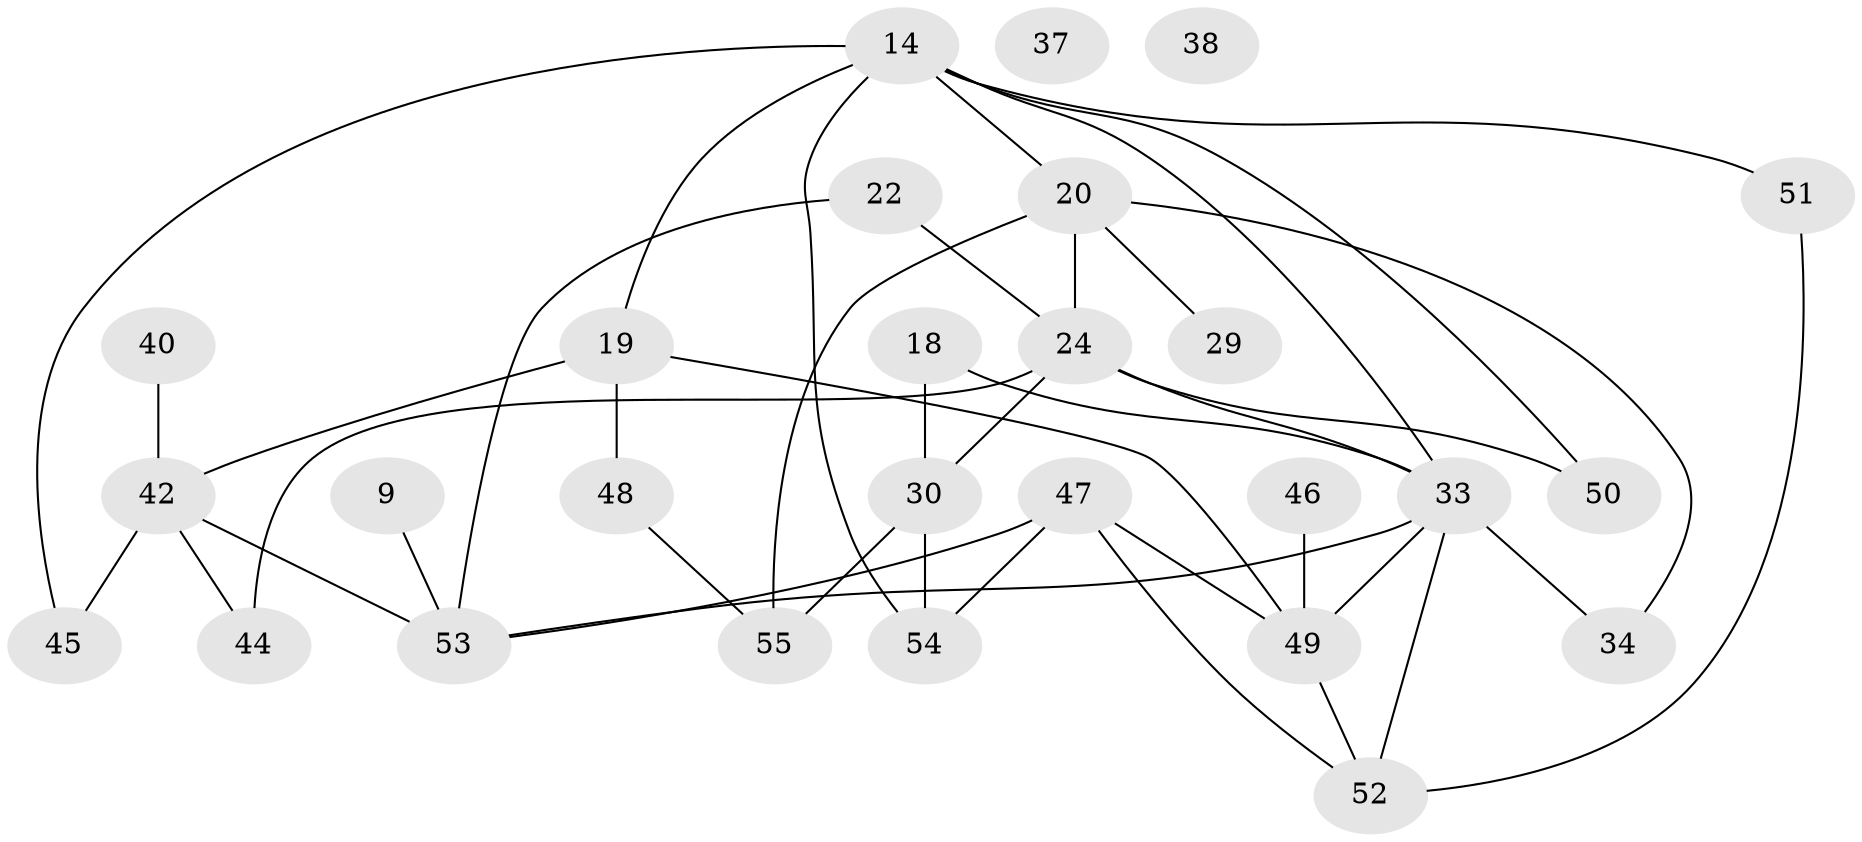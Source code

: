 // original degree distribution, {4: 0.16363636363636364, 3: 0.2909090909090909, 2: 0.2545454545454545, 1: 0.14545454545454545, 6: 0.03636363636363636, 5: 0.07272727272727272, 0: 0.03636363636363636}
// Generated by graph-tools (version 1.1) at 2025/39/03/09/25 04:39:52]
// undirected, 27 vertices, 41 edges
graph export_dot {
graph [start="1"]
  node [color=gray90,style=filled];
  9;
  14 [super="+7"];
  18 [super="+16"];
  19 [super="+4"];
  20 [super="+12"];
  22;
  24 [super="+13"];
  29;
  30 [super="+25"];
  33 [super="+31"];
  34;
  37;
  38;
  40 [super="+28"];
  42 [super="+17+39"];
  44;
  45;
  46;
  47 [super="+21"];
  48;
  49 [super="+2+43+32+36"];
  50;
  51;
  52 [super="+26"];
  53 [super="+41"];
  54 [super="+5"];
  55;
  9 -- 53;
  14 -- 19 [weight=2];
  14 -- 20;
  14 -- 50;
  14 -- 51;
  14 -- 33;
  14 -- 45;
  14 -- 54;
  18 -- 33;
  18 -- 30;
  19 -- 48;
  19 -- 49;
  19 -- 42 [weight=2];
  20 -- 34;
  20 -- 55;
  20 -- 24 [weight=2];
  20 -- 29;
  22 -- 24;
  22 -- 53;
  24 -- 50;
  24 -- 33;
  24 -- 30;
  24 -- 44;
  30 -- 54 [weight=2];
  30 -- 55;
  33 -- 34;
  33 -- 52;
  33 -- 53 [weight=2];
  33 -- 49;
  40 -- 42;
  42 -- 53 [weight=3];
  42 -- 45;
  42 -- 44;
  46 -- 49;
  47 -- 52;
  47 -- 53;
  47 -- 49;
  47 -- 54;
  48 -- 55;
  49 -- 52;
  51 -- 52;
}
